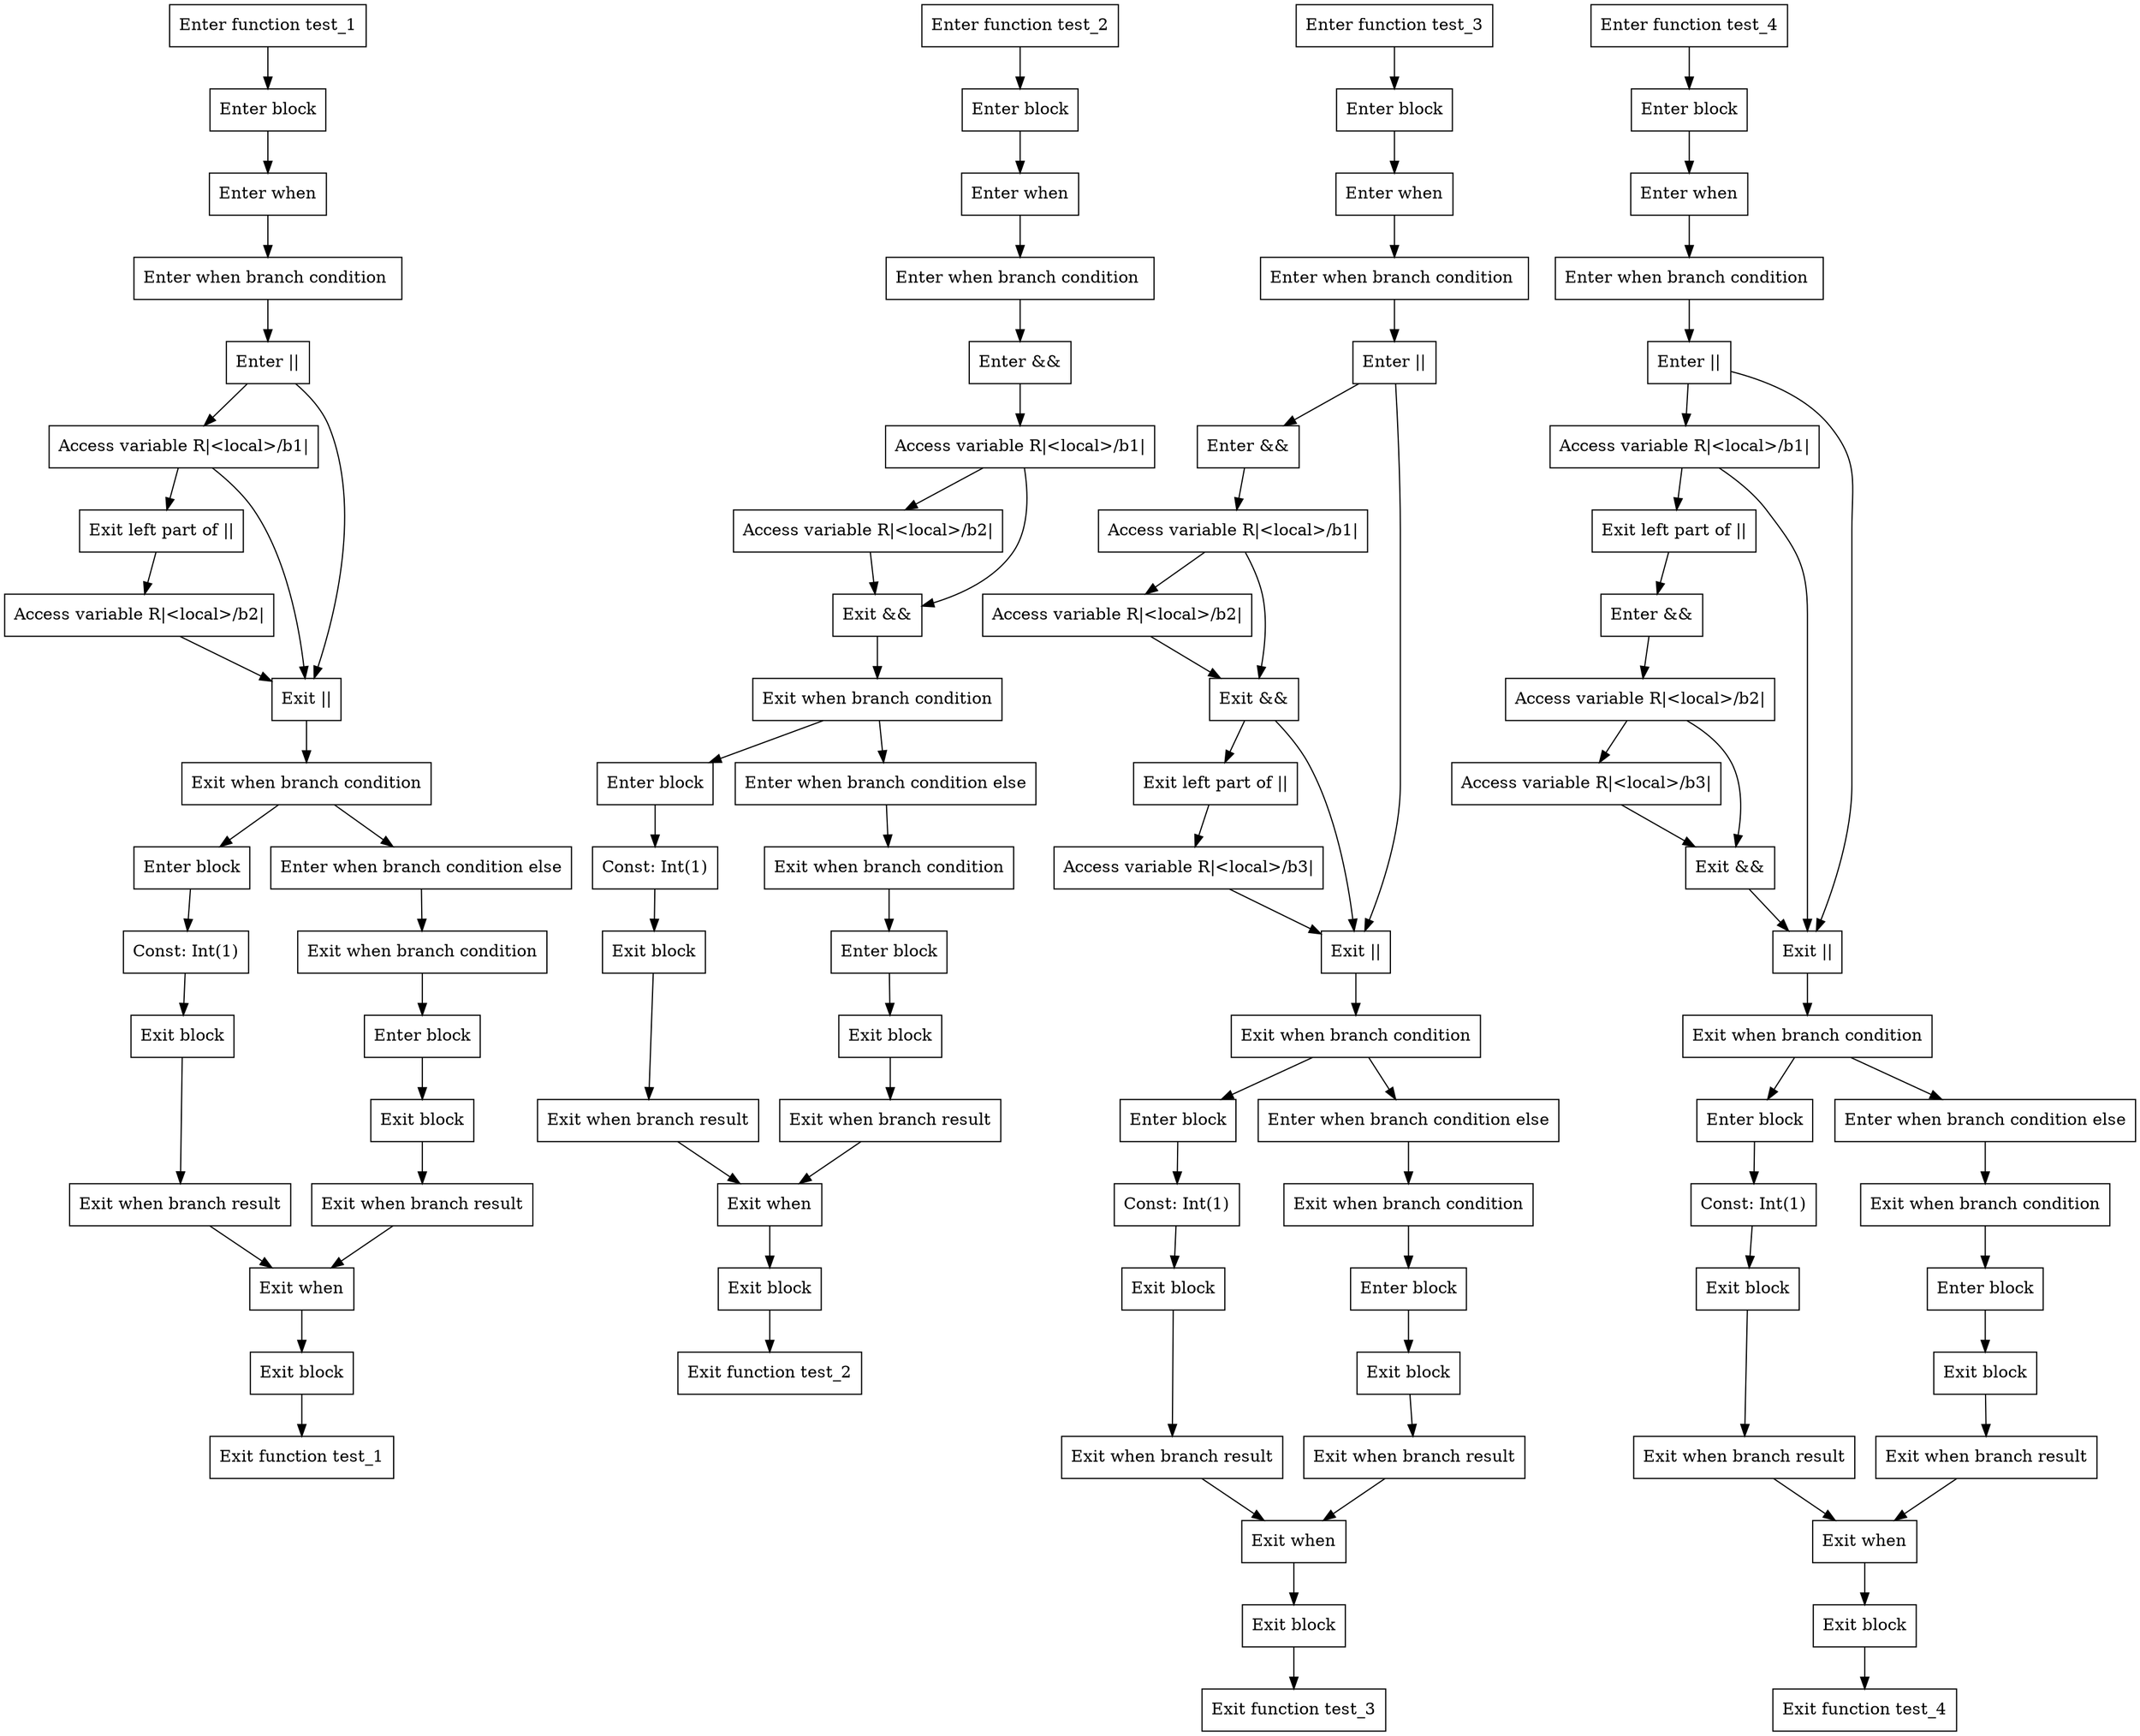 digraph binaryOperations_kt {
subgraph test_1 {
  0 [shape=box label="Enter function test_1"];
  1 [shape=box label="Enter block"];
  2 [shape=box label="Enter when"];
  3 [shape=box label="Enter when branch condition "];
  4 [shape=box label="Enter ||"];
  5 [shape=box label="Access variable R|<local>/b1|"];
  6 [shape=box label="Exit left part of ||"];
  7 [shape=box label="Access variable R|<local>/b2|"];
  8 [shape=box label="Exit ||"];
  9 [shape=box label="Exit when branch condition"];
  10 [shape=box label="Enter block"];
  11 [shape=box label="Const: Int(1)"];
  12 [shape=box label="Exit block"];
  13 [shape=box label="Exit when branch result"];
  14 [shape=box label="Enter when branch condition else"];
  15 [shape=box label="Exit when branch condition"];
  16 [shape=box label="Enter block"];
  17 [shape=box label="Exit block"];
  18 [shape=box label="Exit when branch result"];
  19 [shape=box label="Exit when"];
  20 [shape=box label="Exit block"];
  21 [shape=box label="Exit function test_1"];

  0 -> {1};
  1 -> {2};
  2 -> {3};
  3 -> {4};
  4 -> {5 8};
  5 -> {8 6};
  6 -> {7};
  7 -> {8};
  8 -> {9};
  9 -> {10 14};
  10 -> {11};
  11 -> {12};
  12 -> {13};
  13 -> {19};
  14 -> {15};
  15 -> {16};
  16 -> {17};
  17 -> {18};
  18 -> {19};
  19 -> {20};
  20 -> {21};
}

subgraph test_2 {
  22 [shape=box label="Enter function test_2"];
  23 [shape=box label="Enter block"];
  24 [shape=box label="Enter when"];
  25 [shape=box label="Enter when branch condition "];
  26 [shape=box label="Enter &&"];
  27 [shape=box label="Access variable R|<local>/b1|"];
  28 [shape=box label="Access variable R|<local>/b2|"];
  29 [shape=box label="Exit &&"];
  30 [shape=box label="Exit when branch condition"];
  31 [shape=box label="Enter block"];
  32 [shape=box label="Const: Int(1)"];
  33 [shape=box label="Exit block"];
  34 [shape=box label="Exit when branch result"];
  35 [shape=box label="Enter when branch condition else"];
  36 [shape=box label="Exit when branch condition"];
  37 [shape=box label="Enter block"];
  38 [shape=box label="Exit block"];
  39 [shape=box label="Exit when branch result"];
  40 [shape=box label="Exit when"];
  41 [shape=box label="Exit block"];
  42 [shape=box label="Exit function test_2"];

  22 -> {23};
  23 -> {24};
  24 -> {25};
  25 -> {26};
  26 -> {27};
  27 -> {29 28};
  28 -> {29};
  29 -> {30};
  30 -> {31 35};
  31 -> {32};
  32 -> {33};
  33 -> {34};
  34 -> {40};
  35 -> {36};
  36 -> {37};
  37 -> {38};
  38 -> {39};
  39 -> {40};
  40 -> {41};
  41 -> {42};
}

subgraph test_3 {
  43 [shape=box label="Enter function test_3"];
  44 [shape=box label="Enter block"];
  45 [shape=box label="Enter when"];
  46 [shape=box label="Enter when branch condition "];
  47 [shape=box label="Enter ||"];
  48 [shape=box label="Enter &&"];
  49 [shape=box label="Access variable R|<local>/b1|"];
  50 [shape=box label="Access variable R|<local>/b2|"];
  51 [shape=box label="Exit &&"];
  52 [shape=box label="Exit left part of ||"];
  53 [shape=box label="Access variable R|<local>/b3|"];
  54 [shape=box label="Exit ||"];
  55 [shape=box label="Exit when branch condition"];
  56 [shape=box label="Enter block"];
  57 [shape=box label="Const: Int(1)"];
  58 [shape=box label="Exit block"];
  59 [shape=box label="Exit when branch result"];
  60 [shape=box label="Enter when branch condition else"];
  61 [shape=box label="Exit when branch condition"];
  62 [shape=box label="Enter block"];
  63 [shape=box label="Exit block"];
  64 [shape=box label="Exit when branch result"];
  65 [shape=box label="Exit when"];
  66 [shape=box label="Exit block"];
  67 [shape=box label="Exit function test_3"];

  43 -> {44};
  44 -> {45};
  45 -> {46};
  46 -> {47};
  47 -> {48 54};
  48 -> {49};
  49 -> {51 50};
  50 -> {51};
  51 -> {54 52};
  52 -> {53};
  53 -> {54};
  54 -> {55};
  55 -> {56 60};
  56 -> {57};
  57 -> {58};
  58 -> {59};
  59 -> {65};
  60 -> {61};
  61 -> {62};
  62 -> {63};
  63 -> {64};
  64 -> {65};
  65 -> {66};
  66 -> {67};
}

subgraph test_4 {
  68 [shape=box label="Enter function test_4"];
  69 [shape=box label="Enter block"];
  70 [shape=box label="Enter when"];
  71 [shape=box label="Enter when branch condition "];
  72 [shape=box label="Enter ||"];
  73 [shape=box label="Access variable R|<local>/b1|"];
  74 [shape=box label="Exit left part of ||"];
  75 [shape=box label="Enter &&"];
  76 [shape=box label="Access variable R|<local>/b2|"];
  77 [shape=box label="Access variable R|<local>/b3|"];
  78 [shape=box label="Exit &&"];
  79 [shape=box label="Exit ||"];
  80 [shape=box label="Exit when branch condition"];
  81 [shape=box label="Enter block"];
  82 [shape=box label="Const: Int(1)"];
  83 [shape=box label="Exit block"];
  84 [shape=box label="Exit when branch result"];
  85 [shape=box label="Enter when branch condition else"];
  86 [shape=box label="Exit when branch condition"];
  87 [shape=box label="Enter block"];
  88 [shape=box label="Exit block"];
  89 [shape=box label="Exit when branch result"];
  90 [shape=box label="Exit when"];
  91 [shape=box label="Exit block"];
  92 [shape=box label="Exit function test_4"];

  68 -> {69};
  69 -> {70};
  70 -> {71};
  71 -> {72};
  72 -> {73 79};
  73 -> {79 74};
  74 -> {75};
  75 -> {76};
  76 -> {78 77};
  77 -> {78};
  78 -> {79};
  79 -> {80};
  80 -> {81 85};
  81 -> {82};
  82 -> {83};
  83 -> {84};
  84 -> {90};
  85 -> {86};
  86 -> {87};
  87 -> {88};
  88 -> {89};
  89 -> {90};
  90 -> {91};
  91 -> {92};
}

}
